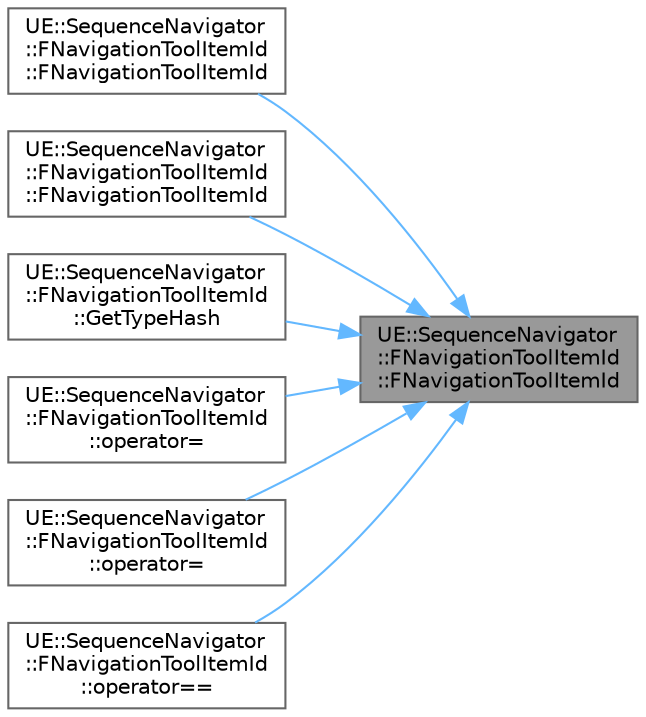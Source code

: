digraph "UE::SequenceNavigator::FNavigationToolItemId::FNavigationToolItemId"
{
 // INTERACTIVE_SVG=YES
 // LATEX_PDF_SIZE
  bgcolor="transparent";
  edge [fontname=Helvetica,fontsize=10,labelfontname=Helvetica,labelfontsize=10];
  node [fontname=Helvetica,fontsize=10,shape=box,height=0.2,width=0.4];
  rankdir="RL";
  Node1 [id="Node000001",label="UE::SequenceNavigator\l::FNavigationToolItemId\l::FNavigationToolItemId",height=0.2,width=0.4,color="gray40", fillcolor="grey60", style="filled", fontcolor="black",tooltip="Default Ctor."];
  Node1 -> Node2 [id="edge1_Node000001_Node000002",dir="back",color="steelblue1",style="solid",tooltip=" "];
  Node2 [id="Node000002",label="UE::SequenceNavigator\l::FNavigationToolItemId\l::FNavigationToolItemId",height=0.2,width=0.4,color="grey40", fillcolor="white", style="filled",URL="$da/dd4/structUE_1_1SequenceNavigator_1_1FNavigationToolItemId.html#aa018f1959c822c8dd0f513fe55c0f7f2",tooltip=" "];
  Node1 -> Node3 [id="edge2_Node000001_Node000003",dir="back",color="steelblue1",style="solid",tooltip=" "];
  Node3 [id="Node000003",label="UE::SequenceNavigator\l::FNavigationToolItemId\l::FNavigationToolItemId",height=0.2,width=0.4,color="grey40", fillcolor="white", style="filled",URL="$da/dd4/structUE_1_1SequenceNavigator_1_1FNavigationToolItemId.html#ab62955d61187eca70c82b4dd99f05098",tooltip=" "];
  Node1 -> Node4 [id="edge3_Node000001_Node000004",dir="back",color="steelblue1",style="solid",tooltip=" "];
  Node4 [id="Node000004",label="UE::SequenceNavigator\l::FNavigationToolItemId\l::GetTypeHash",height=0.2,width=0.4,color="grey40", fillcolor="white", style="filled",URL="$da/dd4/structUE_1_1SequenceNavigator_1_1FNavigationToolItemId.html#ab45817c51140979764228d12964ab040",tooltip=" "];
  Node1 -> Node5 [id="edge4_Node000001_Node000005",dir="back",color="steelblue1",style="solid",tooltip=" "];
  Node5 [id="Node000005",label="UE::SequenceNavigator\l::FNavigationToolItemId\l::operator=",height=0.2,width=0.4,color="grey40", fillcolor="white", style="filled",URL="$da/dd4/structUE_1_1SequenceNavigator_1_1FNavigationToolItemId.html#a160276b68f6e6b3919c4f28934d1dde4",tooltip=" "];
  Node1 -> Node6 [id="edge5_Node000001_Node000006",dir="back",color="steelblue1",style="solid",tooltip=" "];
  Node6 [id="Node000006",label="UE::SequenceNavigator\l::FNavigationToolItemId\l::operator=",height=0.2,width=0.4,color="grey40", fillcolor="white", style="filled",URL="$da/dd4/structUE_1_1SequenceNavigator_1_1FNavigationToolItemId.html#a1b100ce31f054e0efc995090b8820149",tooltip=" "];
  Node1 -> Node7 [id="edge6_Node000001_Node000007",dir="back",color="steelblue1",style="solid",tooltip=" "];
  Node7 [id="Node000007",label="UE::SequenceNavigator\l::FNavigationToolItemId\l::operator==",height=0.2,width=0.4,color="grey40", fillcolor="white", style="filled",URL="$da/dd4/structUE_1_1SequenceNavigator_1_1FNavigationToolItemId.html#abed070adb207e857435bcd281577e455",tooltip=" "];
}
